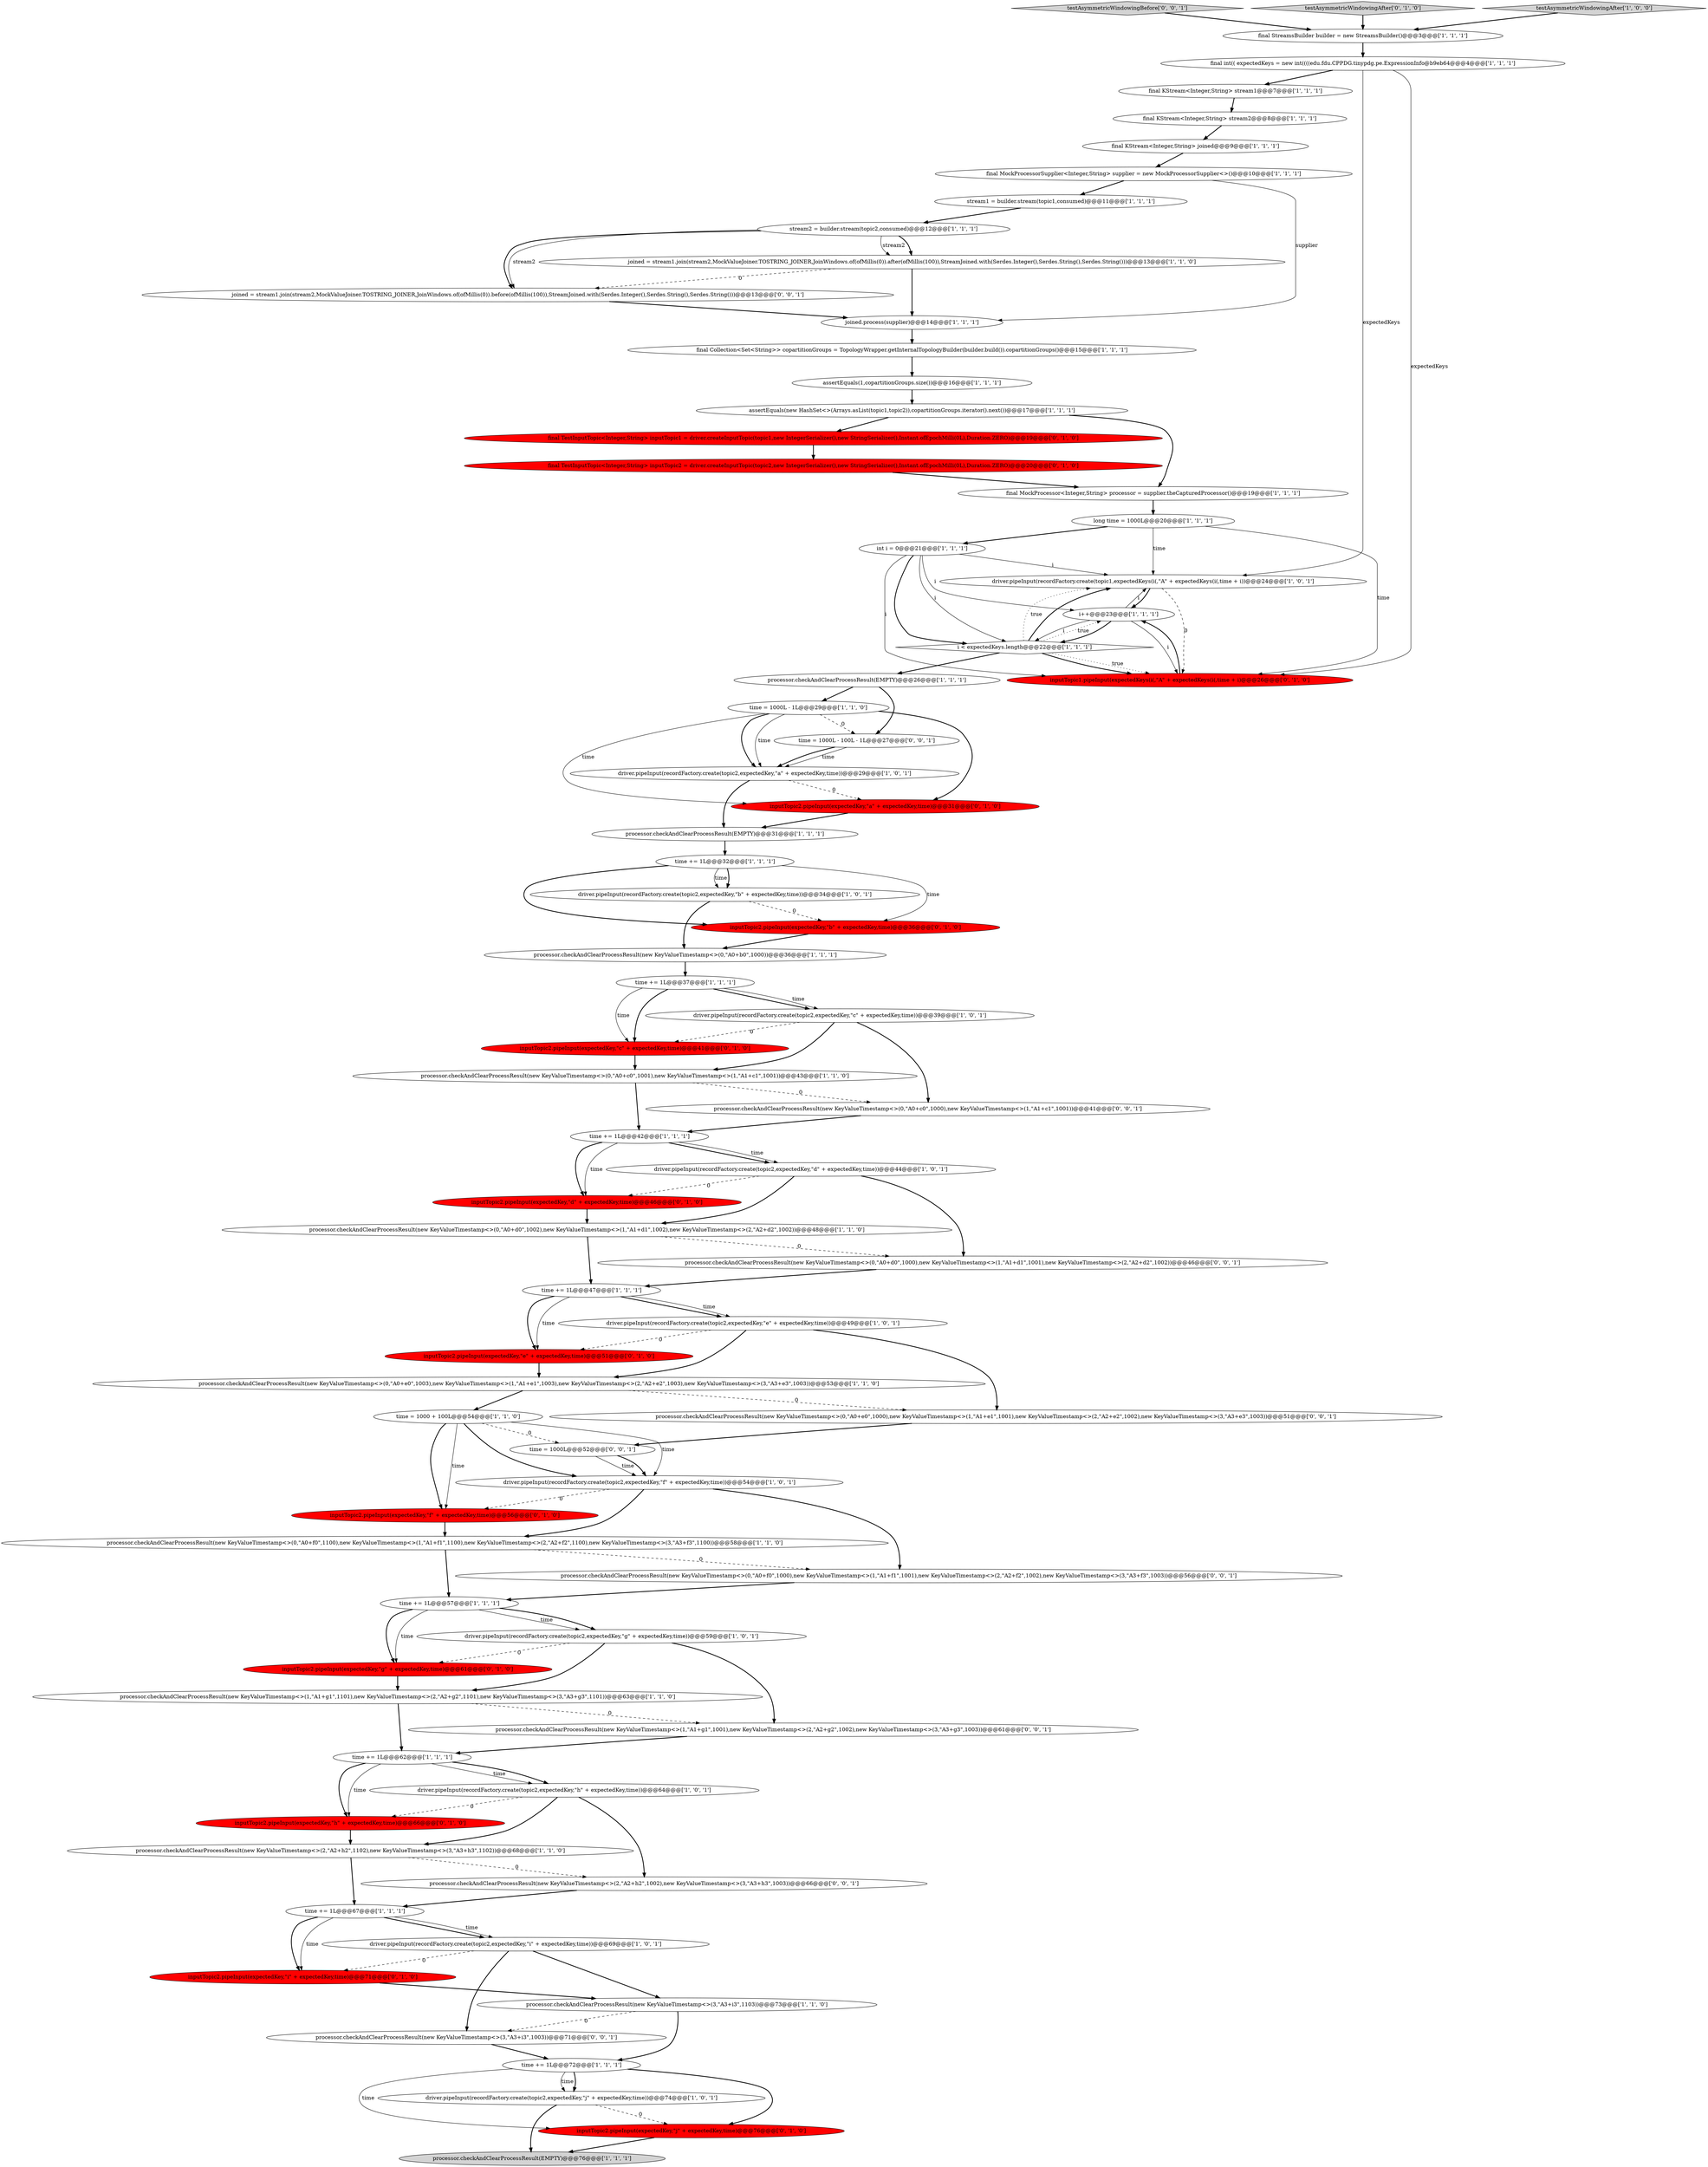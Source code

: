 digraph {
1 [style = filled, label = "final MockProcessor<Integer,String> processor = supplier.theCapturedProcessor()@@@19@@@['1', '1', '1']", fillcolor = white, shape = ellipse image = "AAA0AAABBB1BBB"];
24 [style = filled, label = "processor.checkAndClearProcessResult(new KeyValueTimestamp<>(0,\"A0+c0\",1001),new KeyValueTimestamp<>(1,\"A1+c1\",1001))@@@43@@@['1', '1', '0']", fillcolor = white, shape = ellipse image = "AAA0AAABBB1BBB"];
69 [style = filled, label = "testAsymmetricWindowingBefore['0', '0', '1']", fillcolor = lightgray, shape = diamond image = "AAA0AAABBB3BBB"];
34 [style = filled, label = "processor.checkAndClearProcessResult(EMPTY)@@@26@@@['1', '1', '1']", fillcolor = white, shape = ellipse image = "AAA0AAABBB1BBB"];
19 [style = filled, label = "time += 1L@@@72@@@['1', '1', '1']", fillcolor = white, shape = ellipse image = "AAA0AAABBB1BBB"];
28 [style = filled, label = "processor.checkAndClearProcessResult(EMPTY)@@@76@@@['1', '1', '1']", fillcolor = lightgray, shape = ellipse image = "AAA0AAABBB1BBB"];
29 [style = filled, label = "driver.pipeInput(recordFactory.create(topic2,expectedKey,\"b\" + expectedKey,time))@@@34@@@['1', '0', '1']", fillcolor = white, shape = ellipse image = "AAA0AAABBB1BBB"];
51 [style = filled, label = "inputTopic2.pipeInput(expectedKey,\"d\" + expectedKey,time)@@@46@@@['0', '1', '0']", fillcolor = red, shape = ellipse image = "AAA1AAABBB2BBB"];
43 [style = filled, label = "final KStream<Integer,String> stream2@@@8@@@['1', '1', '1']", fillcolor = white, shape = ellipse image = "AAA0AAABBB1BBB"];
46 [style = filled, label = "final int(( expectedKeys = new int((((edu.fdu.CPPDG.tinypdg.pe.ExpressionInfo@b9eb64@@@4@@@['1', '1', '1']", fillcolor = white, shape = ellipse image = "AAA0AAABBB1BBB"];
47 [style = filled, label = "driver.pipeInput(recordFactory.create(topic2,expectedKey,\"j\" + expectedKey,time))@@@74@@@['1', '0', '1']", fillcolor = white, shape = ellipse image = "AAA0AAABBB1BBB"];
49 [style = filled, label = "processor.checkAndClearProcessResult(new KeyValueTimestamp<>(1,\"A1+g1\",1101),new KeyValueTimestamp<>(2,\"A2+g2\",1101),new KeyValueTimestamp<>(3,\"A3+g3\",1101))@@@63@@@['1', '1', '0']", fillcolor = white, shape = ellipse image = "AAA0AAABBB1BBB"];
62 [style = filled, label = "inputTopic2.pipeInput(expectedKey,\"g\" + expectedKey,time)@@@61@@@['0', '1', '0']", fillcolor = red, shape = ellipse image = "AAA1AAABBB2BBB"];
63 [style = filled, label = "inputTopic2.pipeInput(expectedKey,\"f\" + expectedKey,time)@@@56@@@['0', '1', '0']", fillcolor = red, shape = ellipse image = "AAA1AAABBB2BBB"];
14 [style = filled, label = "driver.pipeInput(recordFactory.create(topic2,expectedKey,\"i\" + expectedKey,time))@@@69@@@['1', '0', '1']", fillcolor = white, shape = ellipse image = "AAA0AAABBB1BBB"];
10 [style = filled, label = "time += 1L@@@47@@@['1', '1', '1']", fillcolor = white, shape = ellipse image = "AAA0AAABBB1BBB"];
18 [style = filled, label = "stream2 = builder.stream(topic2,consumed)@@@12@@@['1', '1', '1']", fillcolor = white, shape = ellipse image = "AAA0AAABBB1BBB"];
31 [style = filled, label = "driver.pipeInput(recordFactory.create(topic1,expectedKeys(i(,\"A\" + expectedKeys(i(,time + i))@@@24@@@['1', '0', '1']", fillcolor = white, shape = ellipse image = "AAA0AAABBB1BBB"];
25 [style = filled, label = "time = 1000 + 100L@@@54@@@['1', '1', '0']", fillcolor = white, shape = ellipse image = "AAA0AAABBB1BBB"];
53 [style = filled, label = "testAsymmetricWindowingAfter['0', '1', '0']", fillcolor = lightgray, shape = diamond image = "AAA0AAABBB2BBB"];
74 [style = filled, label = "processor.checkAndClearProcessResult(new KeyValueTimestamp<>(1,\"A1+g1\",1001),new KeyValueTimestamp<>(2,\"A2+g2\",1002),new KeyValueTimestamp<>(3,\"A3+g3\",1003))@@@61@@@['0', '0', '1']", fillcolor = white, shape = ellipse image = "AAA0AAABBB3BBB"];
12 [style = filled, label = "assertEquals(1,copartitionGroups.size())@@@16@@@['1', '1', '1']", fillcolor = white, shape = ellipse image = "AAA0AAABBB1BBB"];
21 [style = filled, label = "driver.pipeInput(recordFactory.create(topic2,expectedKey,\"h\" + expectedKey,time))@@@64@@@['1', '0', '1']", fillcolor = white, shape = ellipse image = "AAA0AAABBB1BBB"];
72 [style = filled, label = "time = 1000L@@@52@@@['0', '0', '1']", fillcolor = white, shape = ellipse image = "AAA0AAABBB3BBB"];
5 [style = filled, label = "i++@@@23@@@['1', '1', '1']", fillcolor = white, shape = ellipse image = "AAA0AAABBB1BBB"];
30 [style = filled, label = "processor.checkAndClearProcessResult(new KeyValueTimestamp<>(0,\"A0+d0\",1002),new KeyValueTimestamp<>(1,\"A1+d1\",1002),new KeyValueTimestamp<>(2,\"A2+d2\",1002))@@@48@@@['1', '1', '0']", fillcolor = white, shape = ellipse image = "AAA0AAABBB1BBB"];
52 [style = filled, label = "final TestInputTopic<Integer,String> inputTopic2 = driver.createInputTopic(topic2,new IntegerSerializer(),new StringSerializer(),Instant.ofEpochMilli(0L),Duration.ZERO)@@@20@@@['0', '1', '0']", fillcolor = red, shape = ellipse image = "AAA1AAABBB2BBB"];
11 [style = filled, label = "processor.checkAndClearProcessResult(new KeyValueTimestamp<>(2,\"A2+h2\",1102),new KeyValueTimestamp<>(3,\"A3+h3\",1102))@@@68@@@['1', '1', '0']", fillcolor = white, shape = ellipse image = "AAA0AAABBB1BBB"];
17 [style = filled, label = "processor.checkAndClearProcessResult(new KeyValueTimestamp<>(3,\"A3+i3\",1103))@@@73@@@['1', '1', '0']", fillcolor = white, shape = ellipse image = "AAA0AAABBB1BBB"];
37 [style = filled, label = "processor.checkAndClearProcessResult(EMPTY)@@@31@@@['1', '1', '1']", fillcolor = white, shape = ellipse image = "AAA0AAABBB1BBB"];
38 [style = filled, label = "time += 1L@@@62@@@['1', '1', '1']", fillcolor = white, shape = ellipse image = "AAA0AAABBB1BBB"];
42 [style = filled, label = "driver.pipeInput(recordFactory.create(topic2,expectedKey,\"f\" + expectedKey,time))@@@54@@@['1', '0', '1']", fillcolor = white, shape = ellipse image = "AAA0AAABBB1BBB"];
61 [style = filled, label = "inputTopic2.pipeInput(expectedKey,\"a\" + expectedKey,time)@@@31@@@['0', '1', '0']", fillcolor = red, shape = ellipse image = "AAA1AAABBB2BBB"];
20 [style = filled, label = "processor.checkAndClearProcessResult(new KeyValueTimestamp<>(0,\"A0+e0\",1003),new KeyValueTimestamp<>(1,\"A1+e1\",1003),new KeyValueTimestamp<>(2,\"A2+e2\",1003),new KeyValueTimestamp<>(3,\"A3+e3\",1003))@@@53@@@['1', '1', '0']", fillcolor = white, shape = ellipse image = "AAA0AAABBB1BBB"];
33 [style = filled, label = "processor.checkAndClearProcessResult(new KeyValueTimestamp<>(0,\"A0+f0\",1100),new KeyValueTimestamp<>(1,\"A1+f1\",1100),new KeyValueTimestamp<>(2,\"A2+f2\",1100),new KeyValueTimestamp<>(3,\"A3+f3\",1100))@@@58@@@['1', '1', '0']", fillcolor = white, shape = ellipse image = "AAA0AAABBB1BBB"];
67 [style = filled, label = "processor.checkAndClearProcessResult(new KeyValueTimestamp<>(2,\"A2+h2\",1002),new KeyValueTimestamp<>(3,\"A3+h3\",1003))@@@66@@@['0', '0', '1']", fillcolor = white, shape = ellipse image = "AAA0AAABBB3BBB"];
16 [style = filled, label = "driver.pipeInput(recordFactory.create(topic2,expectedKey,\"d\" + expectedKey,time))@@@44@@@['1', '0', '1']", fillcolor = white, shape = ellipse image = "AAA0AAABBB1BBB"];
45 [style = filled, label = "driver.pipeInput(recordFactory.create(topic2,expectedKey,\"g\" + expectedKey,time))@@@59@@@['1', '0', '1']", fillcolor = white, shape = ellipse image = "AAA0AAABBB1BBB"];
64 [style = filled, label = "inputTopic2.pipeInput(expectedKey,\"e\" + expectedKey,time)@@@51@@@['0', '1', '0']", fillcolor = red, shape = ellipse image = "AAA1AAABBB2BBB"];
22 [style = filled, label = "driver.pipeInput(recordFactory.create(topic2,expectedKey,\"a\" + expectedKey,time))@@@29@@@['1', '0', '1']", fillcolor = white, shape = ellipse image = "AAA0AAABBB1BBB"];
44 [style = filled, label = "assertEquals(new HashSet<>(Arrays.asList(topic1,topic2)),copartitionGroups.iterator().next())@@@17@@@['1', '1', '1']", fillcolor = white, shape = ellipse image = "AAA0AAABBB1BBB"];
54 [style = filled, label = "inputTopic2.pipeInput(expectedKey,\"i\" + expectedKey,time)@@@71@@@['0', '1', '0']", fillcolor = red, shape = ellipse image = "AAA1AAABBB2BBB"];
60 [style = filled, label = "final TestInputTopic<Integer,String> inputTopic1 = driver.createInputTopic(topic1,new IntegerSerializer(),new StringSerializer(),Instant.ofEpochMilli(0L),Duration.ZERO)@@@19@@@['0', '1', '0']", fillcolor = red, shape = ellipse image = "AAA1AAABBB2BBB"];
26 [style = filled, label = "joined.process(supplier)@@@14@@@['1', '1', '1']", fillcolor = white, shape = ellipse image = "AAA0AAABBB1BBB"];
48 [style = filled, label = "final KStream<Integer,String> stream1@@@7@@@['1', '1', '1']", fillcolor = white, shape = ellipse image = "AAA0AAABBB1BBB"];
73 [style = filled, label = "processor.checkAndClearProcessResult(new KeyValueTimestamp<>(0,\"A0+d0\",1000),new KeyValueTimestamp<>(1,\"A1+d1\",1001),new KeyValueTimestamp<>(2,\"A2+d2\",1002))@@@46@@@['0', '0', '1']", fillcolor = white, shape = ellipse image = "AAA0AAABBB3BBB"];
57 [style = filled, label = "inputTopic2.pipeInput(expectedKey,\"c\" + expectedKey,time)@@@41@@@['0', '1', '0']", fillcolor = red, shape = ellipse image = "AAA1AAABBB2BBB"];
35 [style = filled, label = "int i = 0@@@21@@@['1', '1', '1']", fillcolor = white, shape = ellipse image = "AAA0AAABBB1BBB"];
55 [style = filled, label = "inputTopic2.pipeInput(expectedKey,\"h\" + expectedKey,time)@@@66@@@['0', '1', '0']", fillcolor = red, shape = ellipse image = "AAA1AAABBB2BBB"];
4 [style = filled, label = "i < expectedKeys.length@@@22@@@['1', '1', '1']", fillcolor = white, shape = diamond image = "AAA0AAABBB1BBB"];
59 [style = filled, label = "inputTopic2.pipeInput(expectedKey,\"j\" + expectedKey,time)@@@76@@@['0', '1', '0']", fillcolor = red, shape = ellipse image = "AAA1AAABBB2BBB"];
6 [style = filled, label = "time += 1L@@@32@@@['1', '1', '1']", fillcolor = white, shape = ellipse image = "AAA0AAABBB1BBB"];
27 [style = filled, label = "time += 1L@@@42@@@['1', '1', '1']", fillcolor = white, shape = ellipse image = "AAA0AAABBB1BBB"];
70 [style = filled, label = "processor.checkAndClearProcessResult(new KeyValueTimestamp<>(0,\"A0+c0\",1000),new KeyValueTimestamp<>(1,\"A1+c1\",1001))@@@41@@@['0', '0', '1']", fillcolor = white, shape = ellipse image = "AAA0AAABBB3BBB"];
8 [style = filled, label = "stream1 = builder.stream(topic1,consumed)@@@11@@@['1', '1', '1']", fillcolor = white, shape = ellipse image = "AAA0AAABBB1BBB"];
9 [style = filled, label = "time += 1L@@@37@@@['1', '1', '1']", fillcolor = white, shape = ellipse image = "AAA0AAABBB1BBB"];
15 [style = filled, label = "time = 1000L - 1L@@@29@@@['1', '1', '0']", fillcolor = white, shape = ellipse image = "AAA0AAABBB1BBB"];
68 [style = filled, label = "time = 1000L - 100L - 1L@@@27@@@['0', '0', '1']", fillcolor = white, shape = ellipse image = "AAA0AAABBB3BBB"];
2 [style = filled, label = "driver.pipeInput(recordFactory.create(topic2,expectedKey,\"e\" + expectedKey,time))@@@49@@@['1', '0', '1']", fillcolor = white, shape = ellipse image = "AAA0AAABBB1BBB"];
66 [style = filled, label = "processor.checkAndClearProcessResult(new KeyValueTimestamp<>(0,\"A0+f0\",1000),new KeyValueTimestamp<>(1,\"A1+f1\",1001),new KeyValueTimestamp<>(2,\"A2+f2\",1002),new KeyValueTimestamp<>(3,\"A3+f3\",1003))@@@56@@@['0', '0', '1']", fillcolor = white, shape = ellipse image = "AAA0AAABBB3BBB"];
40 [style = filled, label = "final Collection<Set<String>> copartitionGroups = TopologyWrapper.getInternalTopologyBuilder(builder.build()).copartitionGroups()@@@15@@@['1', '1', '1']", fillcolor = white, shape = ellipse image = "AAA0AAABBB1BBB"];
0 [style = filled, label = "joined = stream1.join(stream2,MockValueJoiner.TOSTRING_JOINER,JoinWindows.of(ofMillis(0)).after(ofMillis(100)),StreamJoined.with(Serdes.Integer(),Serdes.String(),Serdes.String()))@@@13@@@['1', '1', '0']", fillcolor = white, shape = ellipse image = "AAA0AAABBB1BBB"];
39 [style = filled, label = "final KStream<Integer,String> joined@@@9@@@['1', '1', '1']", fillcolor = white, shape = ellipse image = "AAA0AAABBB1BBB"];
58 [style = filled, label = "inputTopic2.pipeInput(expectedKey,\"b\" + expectedKey,time)@@@36@@@['0', '1', '0']", fillcolor = red, shape = ellipse image = "AAA1AAABBB2BBB"];
41 [style = filled, label = "testAsymmetricWindowingAfter['1', '0', '0']", fillcolor = lightgray, shape = diamond image = "AAA0AAABBB1BBB"];
71 [style = filled, label = "processor.checkAndClearProcessResult(new KeyValueTimestamp<>(0,\"A0+e0\",1000),new KeyValueTimestamp<>(1,\"A1+e1\",1001),new KeyValueTimestamp<>(2,\"A2+e2\",1002),new KeyValueTimestamp<>(3,\"A3+e3\",1003))@@@51@@@['0', '0', '1']", fillcolor = white, shape = ellipse image = "AAA0AAABBB3BBB"];
75 [style = filled, label = "joined = stream1.join(stream2,MockValueJoiner.TOSTRING_JOINER,JoinWindows.of(ofMillis(0)).before(ofMillis(100)),StreamJoined.with(Serdes.Integer(),Serdes.String(),Serdes.String()))@@@13@@@['0', '0', '1']", fillcolor = white, shape = ellipse image = "AAA0AAABBB3BBB"];
32 [style = filled, label = "driver.pipeInput(recordFactory.create(topic2,expectedKey,\"c\" + expectedKey,time))@@@39@@@['1', '0', '1']", fillcolor = white, shape = ellipse image = "AAA0AAABBB1BBB"];
7 [style = filled, label = "time += 1L@@@57@@@['1', '1', '1']", fillcolor = white, shape = ellipse image = "AAA0AAABBB1BBB"];
13 [style = filled, label = "final MockProcessorSupplier<Integer,String> supplier = new MockProcessorSupplier<>()@@@10@@@['1', '1', '1']", fillcolor = white, shape = ellipse image = "AAA0AAABBB1BBB"];
3 [style = filled, label = "final StreamsBuilder builder = new StreamsBuilder()@@@3@@@['1', '1', '1']", fillcolor = white, shape = ellipse image = "AAA0AAABBB1BBB"];
50 [style = filled, label = "processor.checkAndClearProcessResult(new KeyValueTimestamp<>(0,\"A0+b0\",1000))@@@36@@@['1', '1', '1']", fillcolor = white, shape = ellipse image = "AAA0AAABBB1BBB"];
65 [style = filled, label = "processor.checkAndClearProcessResult(new KeyValueTimestamp<>(3,\"A3+i3\",1003))@@@71@@@['0', '0', '1']", fillcolor = white, shape = ellipse image = "AAA0AAABBB3BBB"];
36 [style = filled, label = "long time = 1000L@@@20@@@['1', '1', '1']", fillcolor = white, shape = ellipse image = "AAA0AAABBB1BBB"];
56 [style = filled, label = "inputTopic1.pipeInput(expectedKeys(i(,\"A\" + expectedKeys(i(,time + i)@@@26@@@['0', '1', '0']", fillcolor = red, shape = ellipse image = "AAA1AAABBB2BBB"];
23 [style = filled, label = "time += 1L@@@67@@@['1', '1', '1']", fillcolor = white, shape = ellipse image = "AAA0AAABBB1BBB"];
52->1 [style = bold, label=""];
58->50 [style = bold, label=""];
18->75 [style = solid, label="stream2"];
68->22 [style = solid, label="time"];
61->37 [style = bold, label=""];
7->62 [style = bold, label=""];
4->56 [style = dotted, label="true"];
12->44 [style = bold, label=""];
15->61 [style = bold, label=""];
22->37 [style = bold, label=""];
49->74 [style = dashed, label="0"];
42->63 [style = dashed, label="0"];
34->15 [style = bold, label=""];
14->65 [style = bold, label=""];
14->17 [style = bold, label=""];
26->40 [style = bold, label=""];
5->56 [style = solid, label="i"];
35->56 [style = solid, label="i"];
2->64 [style = dashed, label="0"];
46->48 [style = bold, label=""];
6->29 [style = bold, label=""];
25->63 [style = bold, label=""];
34->68 [style = bold, label=""];
31->56 [style = dashed, label="0"];
5->31 [style = solid, label="i"];
17->65 [style = dashed, label="0"];
20->71 [style = dashed, label="0"];
48->43 [style = bold, label=""];
73->10 [style = bold, label=""];
62->49 [style = bold, label=""];
25->63 [style = solid, label="time"];
44->1 [style = bold, label=""];
55->11 [style = bold, label=""];
27->51 [style = bold, label=""];
65->19 [style = bold, label=""];
21->67 [style = bold, label=""];
32->70 [style = bold, label=""];
72->42 [style = solid, label="time"];
45->74 [style = bold, label=""];
27->51 [style = solid, label="time"];
24->27 [style = bold, label=""];
18->0 [style = bold, label=""];
38->55 [style = bold, label=""];
33->7 [style = bold, label=""];
3->46 [style = bold, label=""];
18->0 [style = solid, label="stream2"];
6->58 [style = solid, label="time"];
2->20 [style = bold, label=""];
38->55 [style = solid, label="time"];
47->59 [style = dashed, label="0"];
10->64 [style = bold, label=""];
35->5 [style = solid, label="i"];
66->7 [style = bold, label=""];
29->58 [style = dashed, label="0"];
35->31 [style = solid, label="i"];
8->18 [style = bold, label=""];
31->5 [style = bold, label=""];
47->28 [style = bold, label=""];
9->32 [style = bold, label=""];
54->17 [style = bold, label=""];
51->30 [style = bold, label=""];
49->38 [style = bold, label=""];
27->16 [style = bold, label=""];
20->25 [style = bold, label=""];
57->24 [style = bold, label=""];
45->62 [style = dashed, label="0"];
16->51 [style = dashed, label="0"];
23->14 [style = bold, label=""];
4->56 [style = bold, label=""];
21->11 [style = bold, label=""];
13->26 [style = solid, label="supplier"];
70->27 [style = bold, label=""];
64->20 [style = bold, label=""];
30->10 [style = bold, label=""];
74->38 [style = bold, label=""];
10->2 [style = bold, label=""];
16->73 [style = bold, label=""];
59->28 [style = bold, label=""];
6->29 [style = solid, label="time"];
36->35 [style = bold, label=""];
0->75 [style = dashed, label="0"];
2->71 [style = bold, label=""];
4->5 [style = dotted, label="true"];
23->54 [style = bold, label=""];
39->13 [style = bold, label=""];
10->2 [style = solid, label="time"];
7->45 [style = solid, label="time"];
56->5 [style = bold, label=""];
75->26 [style = bold, label=""];
19->59 [style = bold, label=""];
25->72 [style = dashed, label="0"];
15->22 [style = bold, label=""];
23->14 [style = solid, label="time"];
71->72 [style = bold, label=""];
32->57 [style = dashed, label="0"];
4->31 [style = bold, label=""];
40->12 [style = bold, label=""];
9->57 [style = solid, label="time"];
18->75 [style = bold, label=""];
7->62 [style = solid, label="time"];
19->47 [style = bold, label=""];
30->73 [style = dashed, label="0"];
4->31 [style = dotted, label="true"];
29->50 [style = bold, label=""];
16->30 [style = bold, label=""];
5->4 [style = bold, label=""];
25->42 [style = bold, label=""];
69->3 [style = bold, label=""];
14->54 [style = dashed, label="0"];
60->52 [style = bold, label=""];
43->39 [style = bold, label=""];
4->34 [style = bold, label=""];
22->61 [style = dashed, label="0"];
67->23 [style = bold, label=""];
19->47 [style = solid, label="time"];
0->26 [style = bold, label=""];
50->9 [style = bold, label=""];
44->60 [style = bold, label=""];
63->33 [style = bold, label=""];
38->21 [style = solid, label="time"];
72->42 [style = bold, label=""];
9->57 [style = bold, label=""];
5->4 [style = solid, label="i"];
45->49 [style = bold, label=""];
21->55 [style = dashed, label="0"];
53->3 [style = bold, label=""];
41->3 [style = bold, label=""];
42->66 [style = bold, label=""];
36->56 [style = solid, label="time"];
24->70 [style = dashed, label="0"];
42->33 [style = bold, label=""];
33->66 [style = dashed, label="0"];
19->59 [style = solid, label="time"];
37->6 [style = bold, label=""];
1->36 [style = bold, label=""];
27->16 [style = solid, label="time"];
46->31 [style = solid, label="expectedKeys"];
35->4 [style = bold, label=""];
17->19 [style = bold, label=""];
68->22 [style = bold, label=""];
10->64 [style = solid, label="time"];
46->56 [style = solid, label="expectedKeys"];
7->45 [style = bold, label=""];
9->32 [style = solid, label="time"];
11->67 [style = dashed, label="0"];
15->68 [style = dashed, label="0"];
35->4 [style = solid, label="i"];
15->61 [style = solid, label="time"];
23->54 [style = solid, label="time"];
38->21 [style = bold, label=""];
36->31 [style = solid, label="time"];
25->42 [style = solid, label="time"];
6->58 [style = bold, label=""];
13->8 [style = bold, label=""];
32->24 [style = bold, label=""];
11->23 [style = bold, label=""];
15->22 [style = solid, label="time"];
}
